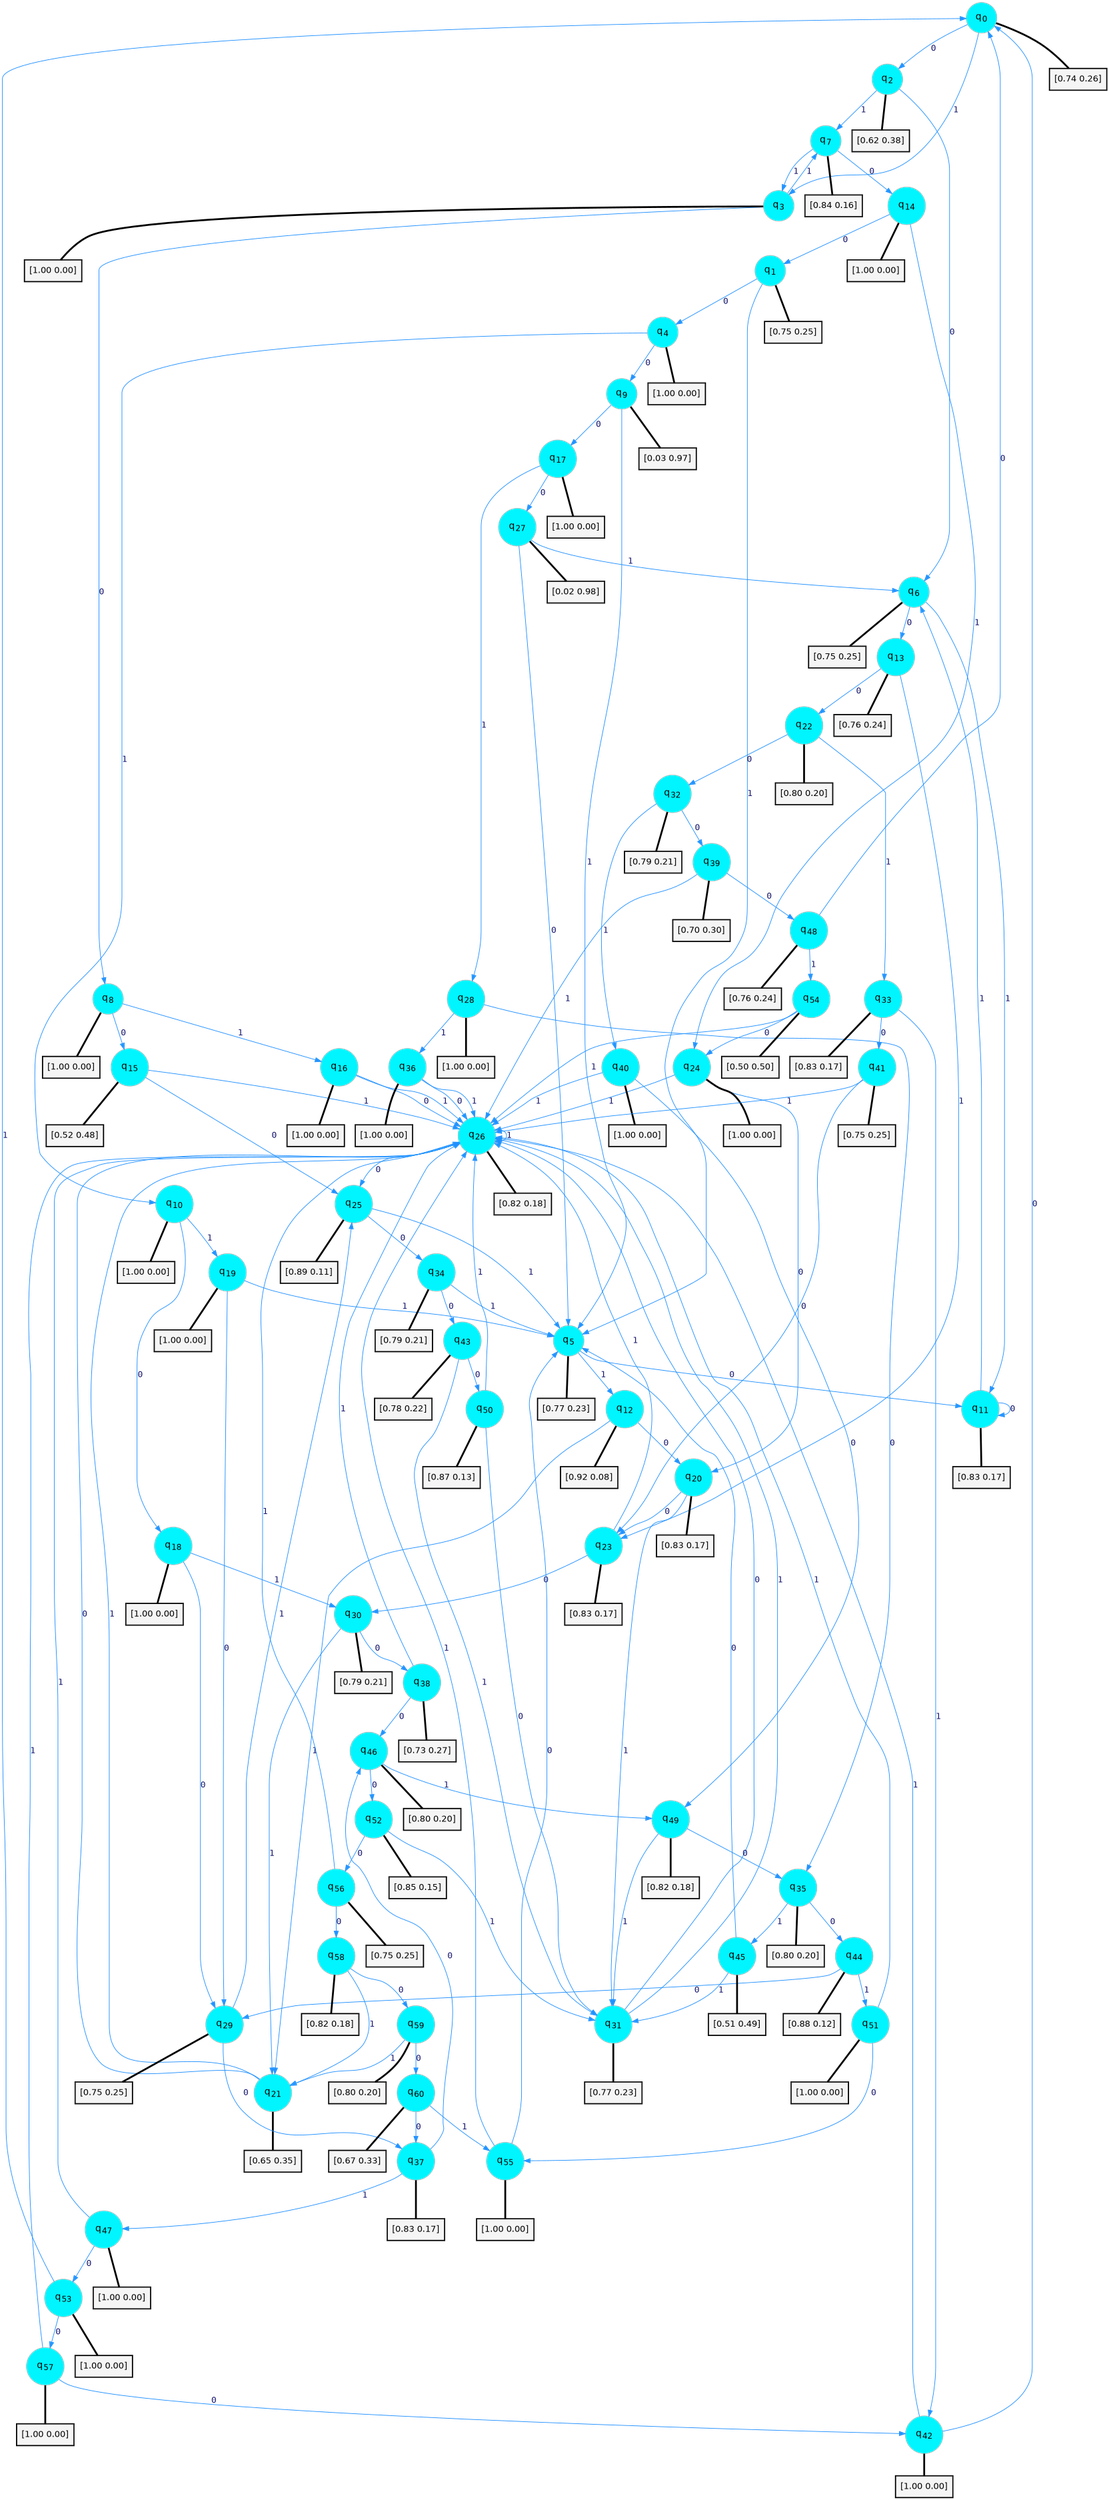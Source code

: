 digraph G {
graph [
bgcolor=transparent, dpi=300, rankdir=TD, size="40,25"];
node [
color=gray, fillcolor=turquoise1, fontcolor=black, fontname=Helvetica, fontsize=16, fontweight=bold, shape=circle, style=filled];
edge [
arrowsize=1, color=dodgerblue1, fontcolor=midnightblue, fontname=courier, fontweight=bold, penwidth=1, style=solid, weight=20];
0[label=<q<SUB>0</SUB>>];
1[label=<q<SUB>1</SUB>>];
2[label=<q<SUB>2</SUB>>];
3[label=<q<SUB>3</SUB>>];
4[label=<q<SUB>4</SUB>>];
5[label=<q<SUB>5</SUB>>];
6[label=<q<SUB>6</SUB>>];
7[label=<q<SUB>7</SUB>>];
8[label=<q<SUB>8</SUB>>];
9[label=<q<SUB>9</SUB>>];
10[label=<q<SUB>10</SUB>>];
11[label=<q<SUB>11</SUB>>];
12[label=<q<SUB>12</SUB>>];
13[label=<q<SUB>13</SUB>>];
14[label=<q<SUB>14</SUB>>];
15[label=<q<SUB>15</SUB>>];
16[label=<q<SUB>16</SUB>>];
17[label=<q<SUB>17</SUB>>];
18[label=<q<SUB>18</SUB>>];
19[label=<q<SUB>19</SUB>>];
20[label=<q<SUB>20</SUB>>];
21[label=<q<SUB>21</SUB>>];
22[label=<q<SUB>22</SUB>>];
23[label=<q<SUB>23</SUB>>];
24[label=<q<SUB>24</SUB>>];
25[label=<q<SUB>25</SUB>>];
26[label=<q<SUB>26</SUB>>];
27[label=<q<SUB>27</SUB>>];
28[label=<q<SUB>28</SUB>>];
29[label=<q<SUB>29</SUB>>];
30[label=<q<SUB>30</SUB>>];
31[label=<q<SUB>31</SUB>>];
32[label=<q<SUB>32</SUB>>];
33[label=<q<SUB>33</SUB>>];
34[label=<q<SUB>34</SUB>>];
35[label=<q<SUB>35</SUB>>];
36[label=<q<SUB>36</SUB>>];
37[label=<q<SUB>37</SUB>>];
38[label=<q<SUB>38</SUB>>];
39[label=<q<SUB>39</SUB>>];
40[label=<q<SUB>40</SUB>>];
41[label=<q<SUB>41</SUB>>];
42[label=<q<SUB>42</SUB>>];
43[label=<q<SUB>43</SUB>>];
44[label=<q<SUB>44</SUB>>];
45[label=<q<SUB>45</SUB>>];
46[label=<q<SUB>46</SUB>>];
47[label=<q<SUB>47</SUB>>];
48[label=<q<SUB>48</SUB>>];
49[label=<q<SUB>49</SUB>>];
50[label=<q<SUB>50</SUB>>];
51[label=<q<SUB>51</SUB>>];
52[label=<q<SUB>52</SUB>>];
53[label=<q<SUB>53</SUB>>];
54[label=<q<SUB>54</SUB>>];
55[label=<q<SUB>55</SUB>>];
56[label=<q<SUB>56</SUB>>];
57[label=<q<SUB>57</SUB>>];
58[label=<q<SUB>58</SUB>>];
59[label=<q<SUB>59</SUB>>];
60[label=<q<SUB>60</SUB>>];
61[label="[0.74 0.26]", shape=box,fontcolor=black, fontname=Helvetica, fontsize=14, penwidth=2, fillcolor=whitesmoke,color=black];
62[label="[0.75 0.25]", shape=box,fontcolor=black, fontname=Helvetica, fontsize=14, penwidth=2, fillcolor=whitesmoke,color=black];
63[label="[0.62 0.38]", shape=box,fontcolor=black, fontname=Helvetica, fontsize=14, penwidth=2, fillcolor=whitesmoke,color=black];
64[label="[1.00 0.00]", shape=box,fontcolor=black, fontname=Helvetica, fontsize=14, penwidth=2, fillcolor=whitesmoke,color=black];
65[label="[1.00 0.00]", shape=box,fontcolor=black, fontname=Helvetica, fontsize=14, penwidth=2, fillcolor=whitesmoke,color=black];
66[label="[0.77 0.23]", shape=box,fontcolor=black, fontname=Helvetica, fontsize=14, penwidth=2, fillcolor=whitesmoke,color=black];
67[label="[0.75 0.25]", shape=box,fontcolor=black, fontname=Helvetica, fontsize=14, penwidth=2, fillcolor=whitesmoke,color=black];
68[label="[0.84 0.16]", shape=box,fontcolor=black, fontname=Helvetica, fontsize=14, penwidth=2, fillcolor=whitesmoke,color=black];
69[label="[1.00 0.00]", shape=box,fontcolor=black, fontname=Helvetica, fontsize=14, penwidth=2, fillcolor=whitesmoke,color=black];
70[label="[0.03 0.97]", shape=box,fontcolor=black, fontname=Helvetica, fontsize=14, penwidth=2, fillcolor=whitesmoke,color=black];
71[label="[1.00 0.00]", shape=box,fontcolor=black, fontname=Helvetica, fontsize=14, penwidth=2, fillcolor=whitesmoke,color=black];
72[label="[0.83 0.17]", shape=box,fontcolor=black, fontname=Helvetica, fontsize=14, penwidth=2, fillcolor=whitesmoke,color=black];
73[label="[0.92 0.08]", shape=box,fontcolor=black, fontname=Helvetica, fontsize=14, penwidth=2, fillcolor=whitesmoke,color=black];
74[label="[0.76 0.24]", shape=box,fontcolor=black, fontname=Helvetica, fontsize=14, penwidth=2, fillcolor=whitesmoke,color=black];
75[label="[1.00 0.00]", shape=box,fontcolor=black, fontname=Helvetica, fontsize=14, penwidth=2, fillcolor=whitesmoke,color=black];
76[label="[0.52 0.48]", shape=box,fontcolor=black, fontname=Helvetica, fontsize=14, penwidth=2, fillcolor=whitesmoke,color=black];
77[label="[1.00 0.00]", shape=box,fontcolor=black, fontname=Helvetica, fontsize=14, penwidth=2, fillcolor=whitesmoke,color=black];
78[label="[1.00 0.00]", shape=box,fontcolor=black, fontname=Helvetica, fontsize=14, penwidth=2, fillcolor=whitesmoke,color=black];
79[label="[1.00 0.00]", shape=box,fontcolor=black, fontname=Helvetica, fontsize=14, penwidth=2, fillcolor=whitesmoke,color=black];
80[label="[1.00 0.00]", shape=box,fontcolor=black, fontname=Helvetica, fontsize=14, penwidth=2, fillcolor=whitesmoke,color=black];
81[label="[0.83 0.17]", shape=box,fontcolor=black, fontname=Helvetica, fontsize=14, penwidth=2, fillcolor=whitesmoke,color=black];
82[label="[0.65 0.35]", shape=box,fontcolor=black, fontname=Helvetica, fontsize=14, penwidth=2, fillcolor=whitesmoke,color=black];
83[label="[0.80 0.20]", shape=box,fontcolor=black, fontname=Helvetica, fontsize=14, penwidth=2, fillcolor=whitesmoke,color=black];
84[label="[0.83 0.17]", shape=box,fontcolor=black, fontname=Helvetica, fontsize=14, penwidth=2, fillcolor=whitesmoke,color=black];
85[label="[1.00 0.00]", shape=box,fontcolor=black, fontname=Helvetica, fontsize=14, penwidth=2, fillcolor=whitesmoke,color=black];
86[label="[0.89 0.11]", shape=box,fontcolor=black, fontname=Helvetica, fontsize=14, penwidth=2, fillcolor=whitesmoke,color=black];
87[label="[0.82 0.18]", shape=box,fontcolor=black, fontname=Helvetica, fontsize=14, penwidth=2, fillcolor=whitesmoke,color=black];
88[label="[0.02 0.98]", shape=box,fontcolor=black, fontname=Helvetica, fontsize=14, penwidth=2, fillcolor=whitesmoke,color=black];
89[label="[1.00 0.00]", shape=box,fontcolor=black, fontname=Helvetica, fontsize=14, penwidth=2, fillcolor=whitesmoke,color=black];
90[label="[0.75 0.25]", shape=box,fontcolor=black, fontname=Helvetica, fontsize=14, penwidth=2, fillcolor=whitesmoke,color=black];
91[label="[0.79 0.21]", shape=box,fontcolor=black, fontname=Helvetica, fontsize=14, penwidth=2, fillcolor=whitesmoke,color=black];
92[label="[0.77 0.23]", shape=box,fontcolor=black, fontname=Helvetica, fontsize=14, penwidth=2, fillcolor=whitesmoke,color=black];
93[label="[0.79 0.21]", shape=box,fontcolor=black, fontname=Helvetica, fontsize=14, penwidth=2, fillcolor=whitesmoke,color=black];
94[label="[0.83 0.17]", shape=box,fontcolor=black, fontname=Helvetica, fontsize=14, penwidth=2, fillcolor=whitesmoke,color=black];
95[label="[0.79 0.21]", shape=box,fontcolor=black, fontname=Helvetica, fontsize=14, penwidth=2, fillcolor=whitesmoke,color=black];
96[label="[0.80 0.20]", shape=box,fontcolor=black, fontname=Helvetica, fontsize=14, penwidth=2, fillcolor=whitesmoke,color=black];
97[label="[1.00 0.00]", shape=box,fontcolor=black, fontname=Helvetica, fontsize=14, penwidth=2, fillcolor=whitesmoke,color=black];
98[label="[0.83 0.17]", shape=box,fontcolor=black, fontname=Helvetica, fontsize=14, penwidth=2, fillcolor=whitesmoke,color=black];
99[label="[0.73 0.27]", shape=box,fontcolor=black, fontname=Helvetica, fontsize=14, penwidth=2, fillcolor=whitesmoke,color=black];
100[label="[0.70 0.30]", shape=box,fontcolor=black, fontname=Helvetica, fontsize=14, penwidth=2, fillcolor=whitesmoke,color=black];
101[label="[1.00 0.00]", shape=box,fontcolor=black, fontname=Helvetica, fontsize=14, penwidth=2, fillcolor=whitesmoke,color=black];
102[label="[0.75 0.25]", shape=box,fontcolor=black, fontname=Helvetica, fontsize=14, penwidth=2, fillcolor=whitesmoke,color=black];
103[label="[1.00 0.00]", shape=box,fontcolor=black, fontname=Helvetica, fontsize=14, penwidth=2, fillcolor=whitesmoke,color=black];
104[label="[0.78 0.22]", shape=box,fontcolor=black, fontname=Helvetica, fontsize=14, penwidth=2, fillcolor=whitesmoke,color=black];
105[label="[0.88 0.12]", shape=box,fontcolor=black, fontname=Helvetica, fontsize=14, penwidth=2, fillcolor=whitesmoke,color=black];
106[label="[0.51 0.49]", shape=box,fontcolor=black, fontname=Helvetica, fontsize=14, penwidth=2, fillcolor=whitesmoke,color=black];
107[label="[0.80 0.20]", shape=box,fontcolor=black, fontname=Helvetica, fontsize=14, penwidth=2, fillcolor=whitesmoke,color=black];
108[label="[1.00 0.00]", shape=box,fontcolor=black, fontname=Helvetica, fontsize=14, penwidth=2, fillcolor=whitesmoke,color=black];
109[label="[0.76 0.24]", shape=box,fontcolor=black, fontname=Helvetica, fontsize=14, penwidth=2, fillcolor=whitesmoke,color=black];
110[label="[0.82 0.18]", shape=box,fontcolor=black, fontname=Helvetica, fontsize=14, penwidth=2, fillcolor=whitesmoke,color=black];
111[label="[0.87 0.13]", shape=box,fontcolor=black, fontname=Helvetica, fontsize=14, penwidth=2, fillcolor=whitesmoke,color=black];
112[label="[1.00 0.00]", shape=box,fontcolor=black, fontname=Helvetica, fontsize=14, penwidth=2, fillcolor=whitesmoke,color=black];
113[label="[0.85 0.15]", shape=box,fontcolor=black, fontname=Helvetica, fontsize=14, penwidth=2, fillcolor=whitesmoke,color=black];
114[label="[1.00 0.00]", shape=box,fontcolor=black, fontname=Helvetica, fontsize=14, penwidth=2, fillcolor=whitesmoke,color=black];
115[label="[0.50 0.50]", shape=box,fontcolor=black, fontname=Helvetica, fontsize=14, penwidth=2, fillcolor=whitesmoke,color=black];
116[label="[1.00 0.00]", shape=box,fontcolor=black, fontname=Helvetica, fontsize=14, penwidth=2, fillcolor=whitesmoke,color=black];
117[label="[0.75 0.25]", shape=box,fontcolor=black, fontname=Helvetica, fontsize=14, penwidth=2, fillcolor=whitesmoke,color=black];
118[label="[1.00 0.00]", shape=box,fontcolor=black, fontname=Helvetica, fontsize=14, penwidth=2, fillcolor=whitesmoke,color=black];
119[label="[0.82 0.18]", shape=box,fontcolor=black, fontname=Helvetica, fontsize=14, penwidth=2, fillcolor=whitesmoke,color=black];
120[label="[0.80 0.20]", shape=box,fontcolor=black, fontname=Helvetica, fontsize=14, penwidth=2, fillcolor=whitesmoke,color=black];
121[label="[0.67 0.33]", shape=box,fontcolor=black, fontname=Helvetica, fontsize=14, penwidth=2, fillcolor=whitesmoke,color=black];
0->2 [label=0];
0->3 [label=1];
0->61 [arrowhead=none, penwidth=3,color=black];
1->4 [label=0];
1->5 [label=1];
1->62 [arrowhead=none, penwidth=3,color=black];
2->6 [label=0];
2->7 [label=1];
2->63 [arrowhead=none, penwidth=3,color=black];
3->8 [label=0];
3->7 [label=1];
3->64 [arrowhead=none, penwidth=3,color=black];
4->9 [label=0];
4->10 [label=1];
4->65 [arrowhead=none, penwidth=3,color=black];
5->11 [label=0];
5->12 [label=1];
5->66 [arrowhead=none, penwidth=3,color=black];
6->13 [label=0];
6->11 [label=1];
6->67 [arrowhead=none, penwidth=3,color=black];
7->14 [label=0];
7->3 [label=1];
7->68 [arrowhead=none, penwidth=3,color=black];
8->15 [label=0];
8->16 [label=1];
8->69 [arrowhead=none, penwidth=3,color=black];
9->17 [label=0];
9->5 [label=1];
9->70 [arrowhead=none, penwidth=3,color=black];
10->18 [label=0];
10->19 [label=1];
10->71 [arrowhead=none, penwidth=3,color=black];
11->11 [label=0];
11->6 [label=1];
11->72 [arrowhead=none, penwidth=3,color=black];
12->20 [label=0];
12->21 [label=1];
12->73 [arrowhead=none, penwidth=3,color=black];
13->22 [label=0];
13->23 [label=1];
13->74 [arrowhead=none, penwidth=3,color=black];
14->1 [label=0];
14->24 [label=1];
14->75 [arrowhead=none, penwidth=3,color=black];
15->25 [label=0];
15->26 [label=1];
15->76 [arrowhead=none, penwidth=3,color=black];
16->26 [label=0];
16->26 [label=1];
16->77 [arrowhead=none, penwidth=3,color=black];
17->27 [label=0];
17->28 [label=1];
17->78 [arrowhead=none, penwidth=3,color=black];
18->29 [label=0];
18->30 [label=1];
18->79 [arrowhead=none, penwidth=3,color=black];
19->29 [label=0];
19->5 [label=1];
19->80 [arrowhead=none, penwidth=3,color=black];
20->23 [label=0];
20->31 [label=1];
20->81 [arrowhead=none, penwidth=3,color=black];
21->26 [label=0];
21->26 [label=1];
21->82 [arrowhead=none, penwidth=3,color=black];
22->32 [label=0];
22->33 [label=1];
22->83 [arrowhead=none, penwidth=3,color=black];
23->30 [label=0];
23->26 [label=1];
23->84 [arrowhead=none, penwidth=3,color=black];
24->20 [label=0];
24->26 [label=1];
24->85 [arrowhead=none, penwidth=3,color=black];
25->34 [label=0];
25->5 [label=1];
25->86 [arrowhead=none, penwidth=3,color=black];
26->25 [label=0];
26->26 [label=1];
26->87 [arrowhead=none, penwidth=3,color=black];
27->5 [label=0];
27->6 [label=1];
27->88 [arrowhead=none, penwidth=3,color=black];
28->35 [label=0];
28->36 [label=1];
28->89 [arrowhead=none, penwidth=3,color=black];
29->37 [label=0];
29->25 [label=1];
29->90 [arrowhead=none, penwidth=3,color=black];
30->38 [label=0];
30->21 [label=1];
30->91 [arrowhead=none, penwidth=3,color=black];
31->26 [label=0];
31->26 [label=1];
31->92 [arrowhead=none, penwidth=3,color=black];
32->39 [label=0];
32->40 [label=1];
32->93 [arrowhead=none, penwidth=3,color=black];
33->41 [label=0];
33->42 [label=1];
33->94 [arrowhead=none, penwidth=3,color=black];
34->43 [label=0];
34->5 [label=1];
34->95 [arrowhead=none, penwidth=3,color=black];
35->44 [label=0];
35->45 [label=1];
35->96 [arrowhead=none, penwidth=3,color=black];
36->26 [label=0];
36->26 [label=1];
36->97 [arrowhead=none, penwidth=3,color=black];
37->46 [label=0];
37->47 [label=1];
37->98 [arrowhead=none, penwidth=3,color=black];
38->46 [label=0];
38->26 [label=1];
38->99 [arrowhead=none, penwidth=3,color=black];
39->48 [label=0];
39->26 [label=1];
39->100 [arrowhead=none, penwidth=3,color=black];
40->49 [label=0];
40->26 [label=1];
40->101 [arrowhead=none, penwidth=3,color=black];
41->23 [label=0];
41->26 [label=1];
41->102 [arrowhead=none, penwidth=3,color=black];
42->0 [label=0];
42->26 [label=1];
42->103 [arrowhead=none, penwidth=3,color=black];
43->50 [label=0];
43->31 [label=1];
43->104 [arrowhead=none, penwidth=3,color=black];
44->29 [label=0];
44->51 [label=1];
44->105 [arrowhead=none, penwidth=3,color=black];
45->5 [label=0];
45->31 [label=1];
45->106 [arrowhead=none, penwidth=3,color=black];
46->52 [label=0];
46->49 [label=1];
46->107 [arrowhead=none, penwidth=3,color=black];
47->53 [label=0];
47->26 [label=1];
47->108 [arrowhead=none, penwidth=3,color=black];
48->0 [label=0];
48->54 [label=1];
48->109 [arrowhead=none, penwidth=3,color=black];
49->35 [label=0];
49->31 [label=1];
49->110 [arrowhead=none, penwidth=3,color=black];
50->31 [label=0];
50->26 [label=1];
50->111 [arrowhead=none, penwidth=3,color=black];
51->55 [label=0];
51->26 [label=1];
51->112 [arrowhead=none, penwidth=3,color=black];
52->56 [label=0];
52->31 [label=1];
52->113 [arrowhead=none, penwidth=3,color=black];
53->57 [label=0];
53->0 [label=1];
53->114 [arrowhead=none, penwidth=3,color=black];
54->24 [label=0];
54->26 [label=1];
54->115 [arrowhead=none, penwidth=3,color=black];
55->5 [label=0];
55->26 [label=1];
55->116 [arrowhead=none, penwidth=3,color=black];
56->58 [label=0];
56->26 [label=1];
56->117 [arrowhead=none, penwidth=3,color=black];
57->42 [label=0];
57->26 [label=1];
57->118 [arrowhead=none, penwidth=3,color=black];
58->59 [label=0];
58->21 [label=1];
58->119 [arrowhead=none, penwidth=3,color=black];
59->60 [label=0];
59->21 [label=1];
59->120 [arrowhead=none, penwidth=3,color=black];
60->37 [label=0];
60->55 [label=1];
60->121 [arrowhead=none, penwidth=3,color=black];
}
